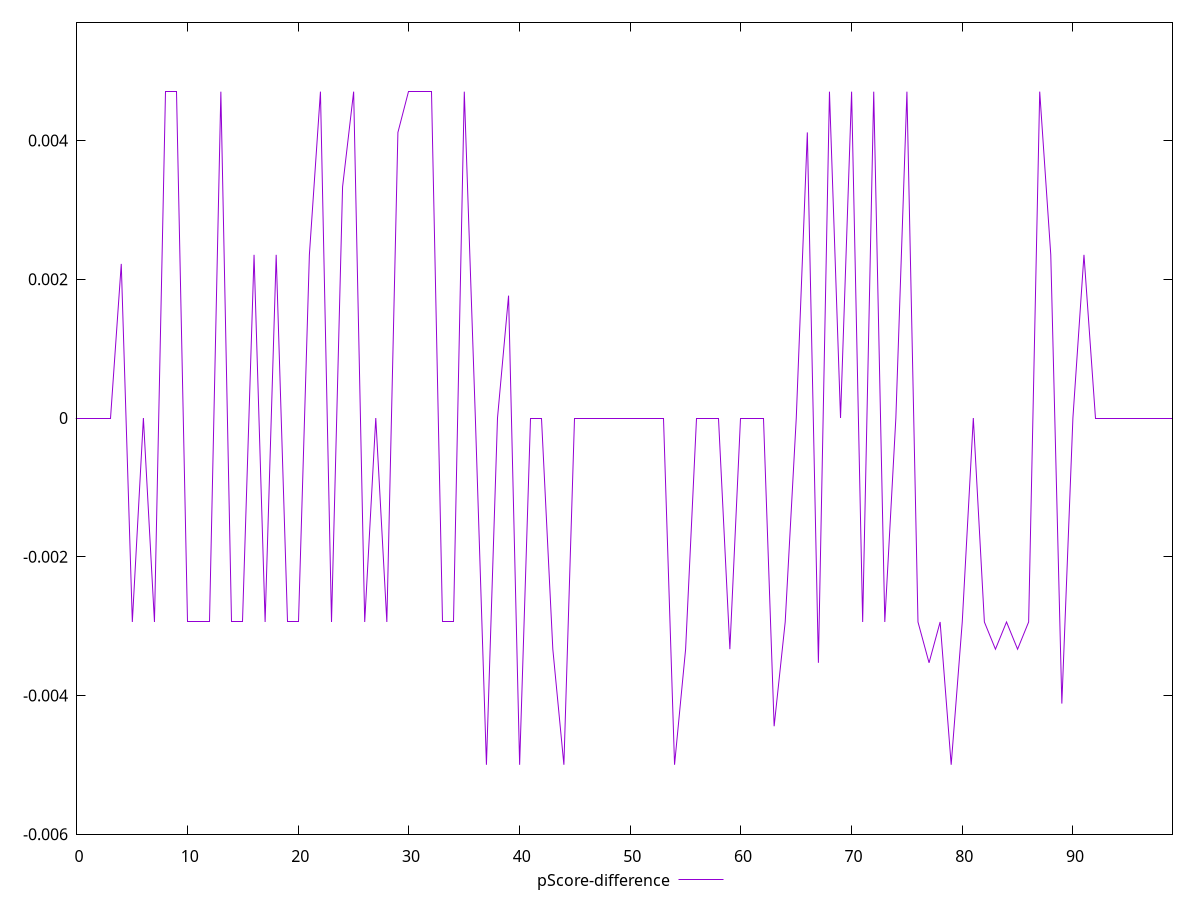 reset

$pScoreDifference <<EOF
0 0
1 0
2 0
3 0
4 0.0022222222222222365
5 -0.002941176470588225
6 0
7 -0.002941176470588225
8 0.004705882352941171
9 0.004705882352941171
10 -0.002941176470588225
11 -0.002941176470588225
12 -0.002941176470588225
13 0.004705882352941171
14 -0.002941176470588225
15 -0.002941176470588225
16 0.002352941176470613
17 -0.002941176470588225
18 0.002352941176470613
19 -0.002941176470588225
20 -0.002941176470588225
21 0.002352941176470613
22 0.004705882352941171
23 -0.002941176470588225
24 0.0033333333333334103
25 0.004705882352941171
26 -0.002941176470588225
27 0
28 -0.002941176470588225
29 0.004117647058823504
30 0.004705882352941171
31 0.004705882352941171
32 0.004705882352941171
33 -0.002941176470588225
34 -0.002941176470588225
35 0.004705882352941171
36 0
37 -0.0050000000000000044
38 0
39 0.001764705882352946
40 -0.0050000000000000044
41 0
42 0
43 -0.0033333333333334103
44 -0.0050000000000000044
45 0
46 0
47 0
48 0
49 0
50 0
51 0
52 0
53 0
54 -0.0050000000000000044
55 -0.0033333333333332993
56 0
57 0
58 0
59 -0.0033333333333334103
60 0
61 0
62 0
63 -0.004444444444444473
64 -0.002941176470588225
65 0
66 0.004117647058823504
67 -0.003529411764705892
68 0.004705882352941171
69 0
70 0.004705882352941171
71 -0.002941176470588225
72 0.004705882352941171
73 -0.002941176470588225
74 0
75 0.004705882352941171
76 -0.002941176470588225
77 -0.003529411764705892
78 -0.002941176470588225
79 -0.0050000000000000044
80 -0.002941176470588225
81 0
82 -0.002941176470588225
83 -0.0033333333333334103
84 -0.002941176470588225
85 -0.0033333333333334103
86 -0.002941176470588225
87 0.004705882352941171
88 0.002352941176470613
89 -0.004117647058823559
90 0
91 0.002352941176470613
92 0
93 0
94 0
95 0
96 0
97 0
98 0
99 0
EOF

set key outside below
set xrange [0:99]
set yrange [-0.0060000000000000045:0.005705882352941171]
set trange [-0.0060000000000000045:0.005705882352941171]
set terminal svg size 640, 500 enhanced background rgb 'white'
set output "reprap/offscreen-images/samples/pages+cached+noexternal+nomedia+nocss+nojs/pScore-difference/values.svg"

plot $pScoreDifference title "pScore-difference" with line

reset
